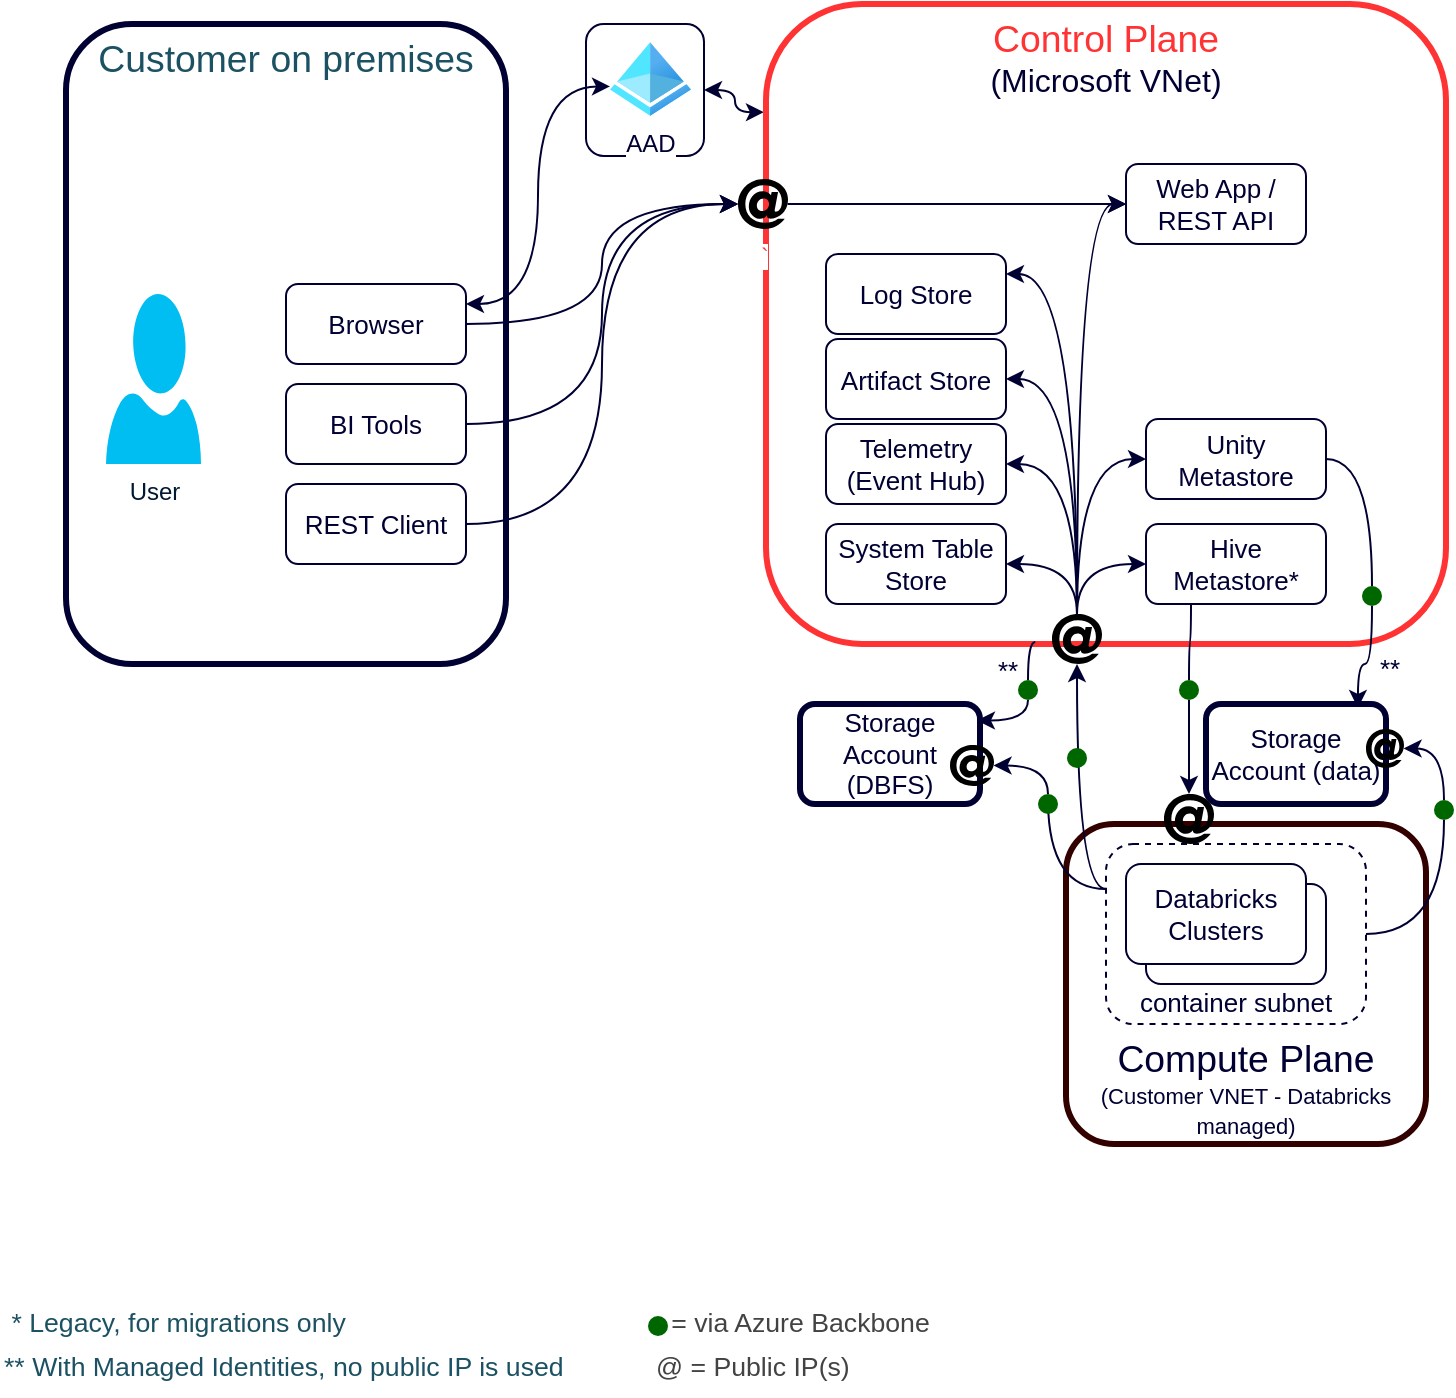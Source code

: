 <mxfile>
    <diagram id="8tLPDNWlVIPC6RaRik7p" name="Page-1">
        <mxGraphModel dx="480" dy="371" grid="0" gridSize="10" guides="1" tooltips="1" connect="1" arrows="1" fold="1" page="1" pageScale="1" pageWidth="827" pageHeight="1169" background="#ffffff" math="0" shadow="0">
            <root>
                <mxCell id="0"/>
                <mxCell id="1" parent="0"/>
                <mxCell id="35" value="" style="edgeStyle=orthogonalEdgeStyle;html=1;strokeColor=#000033;fontSize=11;fontColor=#000033;entryX=-0.003;entryY=0.169;entryDx=0;entryDy=0;entryPerimeter=0;startArrow=classic;startFill=1;curved=1;" edge="1" parent="1" source="31" target="16">
                    <mxGeometry relative="1" as="geometry"/>
                </mxCell>
                <mxCell id="31" value="&lt;font style=&quot;font-size: 13px;&quot; color=&quot;#000033&quot;&gt;&lt;br&gt;&lt;/font&gt;" style="text;whiteSpace=wrap;html=1;strokeColor=#000033;align=center;verticalAlign=middle;fontColor=#001933;fillColor=#FFFFFF;rounded=1;" vertex="1" parent="1">
                    <mxGeometry x="330" y="450" width="59" height="66" as="geometry"/>
                </mxCell>
                <mxCell id="26" value="&lt;font face=&quot;DM Sans, sans-serif&quot;&gt;&lt;font style=&quot;&quot; color=&quot;#000033&quot;&gt;&lt;span style=&quot;font-size: 18.667px;&quot;&gt;Compute Plane&lt;/span&gt;&lt;br&gt;&lt;font style=&quot;font-size: 11px;&quot;&gt;(Customer VNET - Databricks managed)&lt;/font&gt;&lt;/font&gt;&lt;br&gt;&lt;/font&gt;" style="text;whiteSpace=wrap;html=1;strokeColor=#330000;fillColor=#FFFFFF;fillStyle=solid;align=center;verticalAlign=bottom;strokeWidth=3;rounded=1;" vertex="1" parent="1">
                    <mxGeometry x="570" y="850" width="180" height="160" as="geometry"/>
                </mxCell>
                <mxCell id="49" style="edgeStyle=orthogonalEdgeStyle;curved=1;html=1;exitX=0;exitY=0.25;exitDx=0;exitDy=0;entryX=0.5;entryY=1;entryDx=0;entryDy=0;entryPerimeter=0;strokeColor=#000033;fontSize=11;fontColor=#FF3333;startArrow=none;startFill=0;" edge="1" parent="1" source="29" target="44">
                    <mxGeometry relative="1" as="geometry"/>
                </mxCell>
                <mxCell id="58" style="edgeStyle=orthogonalEdgeStyle;curved=1;html=1;exitX=0.5;exitY=0;exitDx=0;exitDy=0;entryX=0.99;entryY=0.5;entryDx=0;entryDy=0;entryPerimeter=0;strokeColor=#000033;fontSize=11;fontColor=#FF3333;startArrow=none;startFill=0;" edge="1" parent="1" source="73" target="46">
                    <mxGeometry relative="1" as="geometry"/>
                </mxCell>
                <mxCell id="29" value="&lt;font style=&quot;font-size: 13px;&quot; color=&quot;#000033&quot;&gt;container subnet&lt;br&gt;&lt;/font&gt;" style="text;whiteSpace=wrap;html=1;strokeColor=#000033;align=center;verticalAlign=bottom;fontColor=#001933;fillColor=#FFFFFF;dashed=1;rounded=1;" vertex="1" parent="1">
                    <mxGeometry x="590" y="860" width="130" height="90" as="geometry"/>
                </mxCell>
                <mxCell id="3" value="&lt;meta charset=&quot;utf-8&quot;&gt;&lt;b id=&quot;docs-internal-guid-d76d5099-7fff-30b3-e31c-39ad6ec91f82&quot; style=&quot;font-weight:normal;&quot;&gt;&lt;p style=&quot;line-height: 1.2; margin-top: 0pt; margin-bottom: 0pt;&quot; dir=&quot;ltr&quot;&gt;&lt;span style=&quot;font-size: 14pt; font-family: &amp;quot;DM Sans&amp;quot;, sans-serif; color: rgb(27, 81, 98); background-color: transparent; font-weight: 500; font-style: normal; font-variant: normal; text-decoration: none; vertical-align: baseline;&quot;&gt;Customer on premises&lt;/span&gt;&lt;/p&gt;&lt;/b&gt;&lt;br class=&quot;Apple-interchange-newline&quot;&gt;" style="text;whiteSpace=wrap;html=1;strokeColor=#000033;fillColor=#FFFFFF;fillStyle=solid;align=center;strokeWidth=3;rounded=1;" vertex="1" parent="1">
                    <mxGeometry x="70" y="450" width="220" height="320" as="geometry"/>
                </mxCell>
                <mxCell id="38" style="edgeStyle=orthogonalEdgeStyle;curved=1;html=1;exitX=1;exitY=0.5;exitDx=0;exitDy=0;entryX=0;entryY=0.5;entryDx=0;entryDy=0;entryPerimeter=0;strokeColor=#000033;fontSize=11;fontColor=#FF3333;startArrow=none;startFill=0;" edge="1" parent="1" source="8" target="36">
                    <mxGeometry relative="1" as="geometry"/>
                </mxCell>
                <mxCell id="8" value="&lt;font style=&quot;font-size: 13px;&quot; color=&quot;#000033&quot; face=&quot;DM Sans, sans-serif&quot;&gt;BI Tools&lt;/font&gt;" style="text;whiteSpace=wrap;html=1;strokeColor=#000033;align=center;verticalAlign=middle;rounded=1;" vertex="1" parent="1">
                    <mxGeometry x="180" y="630" width="90" height="40" as="geometry"/>
                </mxCell>
                <mxCell id="11" value="&lt;font color=&quot;#001933&quot;&gt;User&lt;/font&gt;" style="verticalLabelPosition=bottom;html=1;verticalAlign=top;align=center;strokeColor=none;fillColor=#00BEF2;shape=mxgraph.azure.user;fillStyle=solid;" vertex="1" parent="1">
                    <mxGeometry x="90" y="585" width="47.5" height="85" as="geometry"/>
                </mxCell>
                <mxCell id="33" style="edgeStyle=orthogonalEdgeStyle;curved=1;html=1;exitX=1;exitY=0.25;exitDx=0;exitDy=0;entryX=0;entryY=0.6;entryDx=0;entryDy=0;entryPerimeter=0;fontSize=11;fontColor=#000033;strokeColor=#000033;startArrow=classic;startFill=1;" edge="1" parent="1" source="14" target="30">
                    <mxGeometry relative="1" as="geometry"/>
                </mxCell>
                <mxCell id="40" style="edgeStyle=orthogonalEdgeStyle;curved=1;html=1;exitX=1;exitY=0.5;exitDx=0;exitDy=0;entryX=0;entryY=0.5;entryDx=0;entryDy=0;entryPerimeter=0;strokeColor=#000033;fontSize=11;fontColor=#FF3333;startArrow=none;startFill=0;" edge="1" parent="1" source="14" target="36">
                    <mxGeometry relative="1" as="geometry"/>
                </mxCell>
                <mxCell id="14" value="&lt;font style=&quot;font-size: 13px;&quot; color=&quot;#000033&quot;&gt;Browser&lt;/font&gt;" style="text;whiteSpace=wrap;html=1;strokeColor=#000033;align=center;verticalAlign=middle;fontColor=#001933;rounded=1;" vertex="1" parent="1">
                    <mxGeometry x="180" y="580" width="90" height="40" as="geometry"/>
                </mxCell>
                <mxCell id="39" style="edgeStyle=orthogonalEdgeStyle;curved=1;html=1;exitX=1;exitY=0.5;exitDx=0;exitDy=0;entryX=0;entryY=0.5;entryDx=0;entryDy=0;entryPerimeter=0;strokeColor=#000033;fontSize=11;fontColor=#FF3333;startArrow=none;startFill=0;" edge="1" parent="1" source="15" target="36">
                    <mxGeometry relative="1" as="geometry"/>
                </mxCell>
                <mxCell id="15" value="&lt;font style=&quot;font-size: 13px;&quot; color=&quot;#000033&quot; face=&quot;DM Sans, sans-serif&quot;&gt;REST Client&lt;/font&gt;" style="text;whiteSpace=wrap;html=1;strokeColor=#000033;align=center;verticalAlign=middle;rounded=1;" vertex="1" parent="1">
                    <mxGeometry x="180" y="680" width="90" height="40" as="geometry"/>
                </mxCell>
                <mxCell id="16" value="&lt;font face=&quot;DM Sans, sans-serif&quot;&gt;&lt;span style=&quot;color: rgb(255, 51, 51); font-size: 18.667px;&quot;&gt;Control Plane&lt;/span&gt;&lt;br&gt;&lt;font color=&quot;#000033&quot; style=&quot;font-size: 16px;&quot;&gt;(Microsoft VNet)&lt;/font&gt;&lt;br&gt;&lt;/font&gt;" style="text;whiteSpace=wrap;html=1;strokeColor=#FF3333;fillColor=#FFFFFF;fillStyle=solid;align=center;strokeWidth=3;rounded=1;" vertex="1" parent="1">
                    <mxGeometry x="420" y="440" width="340" height="320" as="geometry"/>
                </mxCell>
                <mxCell id="17" value="&lt;font style=&quot;font-size: 13px;&quot; color=&quot;#000033&quot;&gt;Log Store&lt;/font&gt;" style="text;whiteSpace=wrap;html=1;strokeColor=#000033;align=center;verticalAlign=middle;fontColor=#001933;rounded=1;" vertex="1" parent="1">
                    <mxGeometry x="450" y="565" width="90" height="40" as="geometry"/>
                </mxCell>
                <mxCell id="18" value="&lt;font style=&quot;font-size: 13px;&quot; color=&quot;#000033&quot;&gt;Artifact Store&lt;/font&gt;" style="text;whiteSpace=wrap;html=1;strokeColor=#000033;align=center;verticalAlign=middle;fontColor=#001933;rounded=1;" vertex="1" parent="1">
                    <mxGeometry x="450" y="607.5" width="90" height="40" as="geometry"/>
                </mxCell>
                <mxCell id="19" value="&lt;font style=&quot;font-size: 13px;&quot; color=&quot;#000033&quot;&gt;Telemetry&lt;br&gt;(Event Hub)&lt;br&gt;&lt;/font&gt;" style="text;whiteSpace=wrap;html=1;strokeColor=#000033;align=center;verticalAlign=middle;fontColor=#001933;rounded=1;" vertex="1" parent="1">
                    <mxGeometry x="450" y="650" width="90" height="40" as="geometry"/>
                </mxCell>
                <mxCell id="20" value="&lt;font style=&quot;font-size: 13px;&quot; color=&quot;#000033&quot;&gt;System Table Store&lt;br&gt;&lt;/font&gt;" style="text;whiteSpace=wrap;html=1;strokeColor=#000033;align=center;verticalAlign=middle;fontColor=#001933;rounded=1;" vertex="1" parent="1">
                    <mxGeometry x="450" y="700" width="90" height="40" as="geometry"/>
                </mxCell>
                <mxCell id="21" value="&lt;font style=&quot;font-size: 13px;&quot; color=&quot;#000033&quot;&gt;Web App / REST API&lt;/font&gt;" style="text;whiteSpace=wrap;html=1;strokeColor=#000033;align=center;verticalAlign=middle;fontColor=#001933;rounded=1;" vertex="1" parent="1">
                    <mxGeometry x="600" y="520" width="90" height="40" as="geometry"/>
                </mxCell>
                <mxCell id="42" style="edgeStyle=orthogonalEdgeStyle;curved=1;html=1;exitX=0.5;exitY=1;exitDx=0;exitDy=0;entryX=0.844;entryY=0.04;entryDx=0;entryDy=0;entryPerimeter=0;strokeColor=#000033;fontSize=11;fontColor=#FF3333;startArrow=none;startFill=0;" edge="1" parent="1" source="75" target="25">
                    <mxGeometry relative="1" as="geometry">
                        <Array as="points">
                            <mxPoint x="723" y="770"/>
                            <mxPoint x="716" y="770"/>
                        </Array>
                    </mxGeometry>
                </mxCell>
                <mxCell id="22" value="&lt;font style=&quot;font-size: 13px;&quot; color=&quot;#000033&quot;&gt;Unity Metastore&lt;/font&gt;" style="text;whiteSpace=wrap;html=1;strokeColor=#000033;align=center;verticalAlign=middle;fontColor=#001933;rounded=1;" vertex="1" parent="1">
                    <mxGeometry x="610" y="647.5" width="90" height="40" as="geometry"/>
                </mxCell>
                <mxCell id="50" style="edgeStyle=orthogonalEdgeStyle;curved=1;html=1;exitX=0.5;exitY=1;exitDx=0;exitDy=0;entryX=0.5;entryY=0;entryDx=0;entryDy=0;entryPerimeter=0;strokeColor=#000033;fontSize=11;fontColor=#FF3333;startArrow=none;startFill=0;" edge="1" parent="1" source="71" target="47">
                    <mxGeometry relative="1" as="geometry"/>
                </mxCell>
                <mxCell id="23" value="&lt;font style=&quot;font-size: 13px;&quot; color=&quot;#000033&quot;&gt;Hive Metastore*&lt;/font&gt;" style="text;whiteSpace=wrap;html=1;strokeColor=#000033;align=center;verticalAlign=middle;fontColor=#001933;rounded=1;" vertex="1" parent="1">
                    <mxGeometry x="610" y="700" width="90" height="40" as="geometry"/>
                </mxCell>
                <mxCell id="24" value="&lt;font style=&quot;font-size: 13px;&quot; color=&quot;#000033&quot;&gt;Storage Account (DBFS)&lt;br&gt;&lt;/font&gt;" style="text;whiteSpace=wrap;html=1;strokeColor=#000033;align=center;verticalAlign=middle;fontColor=#001933;fillColor=#FFFFFF;strokeWidth=3;rounded=1;" vertex="1" parent="1">
                    <mxGeometry x="437" y="790" width="90" height="50" as="geometry"/>
                </mxCell>
                <mxCell id="25" value="&lt;font style=&quot;font-size: 13px;&quot; color=&quot;#000033&quot;&gt;Storage Account (data)&lt;br&gt;&lt;/font&gt;" style="text;whiteSpace=wrap;html=1;strokeColor=#000033;align=center;verticalAlign=middle;fontColor=#001933;fillColor=#FFFFFF;strokeWidth=3;rounded=1;" vertex="1" parent="1">
                    <mxGeometry x="640" y="790" width="90" height="50" as="geometry"/>
                </mxCell>
                <mxCell id="27" value="&lt;font style=&quot;font-size: 13px;&quot; color=&quot;#000033&quot;&gt;Databricks Clusters&lt;br&gt;&lt;/font&gt;" style="text;whiteSpace=wrap;html=1;strokeColor=#000033;align=center;verticalAlign=middle;fontColor=#001933;fillColor=#FFFFFF;rounded=1;" vertex="1" parent="1">
                    <mxGeometry x="610" y="880" width="90" height="50" as="geometry"/>
                </mxCell>
                <mxCell id="28" value="&lt;font style=&quot;font-size: 13px;&quot; color=&quot;#000033&quot;&gt;Databricks Clusters&lt;br&gt;&lt;/font&gt;" style="text;whiteSpace=wrap;html=1;strokeColor=#000033;align=center;verticalAlign=middle;fontColor=#001933;fillColor=#FFFFFF;rounded=1;" vertex="1" parent="1">
                    <mxGeometry x="600" y="870" width="90" height="50" as="geometry"/>
                </mxCell>
                <mxCell id="30" value="&lt;span style=&quot;background-color: rgb(255, 255, 255);&quot;&gt;AAD&lt;/span&gt;" style="aspect=fixed;html=1;points=[];align=center;image;fontSize=12;image=img/lib/azure2/identity/Azure_Active_Directory.svg;dashed=1;fillStyle=solid;strokeColor=#330000;fontColor=#000033;fillColor=#FFFFFF;imageBackground=none;" vertex="1" parent="1">
                    <mxGeometry x="342" y="459" width="40.47" height="37" as="geometry"/>
                </mxCell>
                <mxCell id="41" style="html=1;exitX=0.99;exitY=0.5;exitDx=0;exitDy=0;exitPerimeter=0;entryX=0;entryY=0.5;entryDx=0;entryDy=0;strokeColor=#000033;fontSize=11;fontColor=#FF3333;startArrow=none;startFill=0;" edge="1" parent="1" source="36" target="21">
                    <mxGeometry relative="1" as="geometry"/>
                </mxCell>
                <mxCell id="36" value="`" style="shape=mxgraph.signs.tech.at_1;html=1;pointerEvents=1;fillColor=#000000;strokeColor=none;verticalLabelPosition=bottom;verticalAlign=top;align=center;rounded=1;dashed=1;labelBackgroundColor=#FFFFFF;fillStyle=solid;strokeWidth=3;fontSize=11;fontColor=#FF3333;" vertex="1" parent="1">
                    <mxGeometry x="406" y="527.5" width="25" height="25" as="geometry"/>
                </mxCell>
                <mxCell id="51" style="edgeStyle=orthogonalEdgeStyle;curved=1;html=1;exitX=0.5;exitY=0;exitDx=0;exitDy=0;exitPerimeter=0;entryX=1;entryY=0.5;entryDx=0;entryDy=0;strokeColor=#000033;fontSize=11;fontColor=#FF3333;startArrow=none;startFill=0;" edge="1" parent="1" source="44" target="20">
                    <mxGeometry relative="1" as="geometry"/>
                </mxCell>
                <mxCell id="52" style="edgeStyle=orthogonalEdgeStyle;curved=1;html=1;exitX=0.5;exitY=0;exitDx=0;exitDy=0;exitPerimeter=0;entryX=1;entryY=0.5;entryDx=0;entryDy=0;strokeColor=#000033;fontSize=11;fontColor=#FF3333;startArrow=none;startFill=0;" edge="1" parent="1" source="44" target="19">
                    <mxGeometry relative="1" as="geometry"/>
                </mxCell>
                <mxCell id="53" style="edgeStyle=orthogonalEdgeStyle;curved=1;html=1;exitX=0.5;exitY=0;exitDx=0;exitDy=0;exitPerimeter=0;entryX=1;entryY=0.5;entryDx=0;entryDy=0;strokeColor=#000033;fontSize=11;fontColor=#FF3333;startArrow=none;startFill=0;" edge="1" parent="1" source="44" target="18">
                    <mxGeometry relative="1" as="geometry"/>
                </mxCell>
                <mxCell id="54" style="edgeStyle=orthogonalEdgeStyle;curved=1;html=1;exitX=0.5;exitY=0;exitDx=0;exitDy=0;exitPerimeter=0;entryX=1;entryY=0.25;entryDx=0;entryDy=0;strokeColor=#000033;fontSize=11;fontColor=#FF3333;startArrow=none;startFill=0;" edge="1" parent="1" source="44" target="17">
                    <mxGeometry relative="1" as="geometry"/>
                </mxCell>
                <mxCell id="55" style="edgeStyle=orthogonalEdgeStyle;curved=1;html=1;exitX=0.5;exitY=0;exitDx=0;exitDy=0;exitPerimeter=0;entryX=0;entryY=0.5;entryDx=0;entryDy=0;strokeColor=#000033;fontSize=11;fontColor=#FF3333;startArrow=none;startFill=0;" edge="1" parent="1" source="44" target="21">
                    <mxGeometry relative="1" as="geometry"/>
                </mxCell>
                <mxCell id="56" style="edgeStyle=orthogonalEdgeStyle;curved=1;html=1;exitX=0.5;exitY=0;exitDx=0;exitDy=0;exitPerimeter=0;entryX=0;entryY=0.5;entryDx=0;entryDy=0;strokeColor=#000033;fontSize=11;fontColor=#FF3333;startArrow=none;startFill=0;" edge="1" parent="1" source="44" target="22">
                    <mxGeometry relative="1" as="geometry"/>
                </mxCell>
                <mxCell id="57" style="edgeStyle=orthogonalEdgeStyle;curved=1;html=1;exitX=0.5;exitY=0;exitDx=0;exitDy=0;exitPerimeter=0;entryX=0;entryY=0.5;entryDx=0;entryDy=0;strokeColor=#000033;fontSize=11;fontColor=#FF3333;startArrow=none;startFill=0;" edge="1" parent="1" source="44" target="23">
                    <mxGeometry relative="1" as="geometry"/>
                </mxCell>
                <mxCell id="44" value="" style="shape=mxgraph.signs.tech.at_1;html=1;pointerEvents=1;fillColor=#000000;strokeColor=none;verticalLabelPosition=bottom;verticalAlign=top;align=center;rounded=1;dashed=1;labelBackgroundColor=#FFFFFF;fillStyle=solid;strokeWidth=3;fontSize=11;fontColor=#FF3333;" vertex="1" parent="1">
                    <mxGeometry x="563" y="745" width="25" height="25" as="geometry"/>
                </mxCell>
                <mxCell id="45" value="" style="shape=mxgraph.signs.tech.at_1;html=1;pointerEvents=1;fillColor=#000000;strokeColor=none;verticalLabelPosition=bottom;verticalAlign=top;align=center;rounded=1;dashed=1;labelBackgroundColor=#FFFFFF;fillStyle=solid;strokeWidth=3;fontSize=11;fontColor=#FF3333;" vertex="1" parent="1">
                    <mxGeometry x="512" y="810.5" width="22" height="20.5" as="geometry"/>
                </mxCell>
                <mxCell id="46" value="" style="shape=mxgraph.signs.tech.at_1;html=1;pointerEvents=1;fillColor=#000000;strokeColor=none;verticalLabelPosition=bottom;verticalAlign=top;align=center;rounded=1;dashed=1;labelBackgroundColor=#FFFFFF;fillStyle=solid;strokeWidth=3;fontSize=11;fontColor=#FF3333;" vertex="1" parent="1">
                    <mxGeometry x="720" y="802.5" width="19" height="19.5" as="geometry"/>
                </mxCell>
                <mxCell id="47" value="" style="shape=mxgraph.signs.tech.at_1;html=1;pointerEvents=1;fillColor=#000000;strokeColor=none;verticalLabelPosition=bottom;verticalAlign=top;align=center;rounded=1;dashed=1;labelBackgroundColor=#FFFFFF;fillStyle=solid;strokeWidth=3;fontSize=11;fontColor=#FF3333;" vertex="1" parent="1">
                    <mxGeometry x="619" y="835" width="25" height="25" as="geometry"/>
                </mxCell>
                <mxCell id="60" value="&lt;b id=&quot;docs-internal-guid-6aa26d23-7fff-3ce8-ccf2-91b5ecf91f61&quot; style=&quot;font-weight:normal;&quot;&gt;&lt;p style=&quot;line-height:1.38;margin-top:0pt;margin-bottom:0pt;&quot; dir=&quot;ltr&quot;&gt;&lt;span style=&quot;background-color: transparent; color: rgb(27, 81, 98); font-family: &amp;quot;DM Sans&amp;quot;, sans-serif; font-size: 10pt;&quot;&gt;&amp;nbsp;* Legacy, for migrations only&lt;/span&gt;&lt;/p&gt;&lt;p style=&quot;line-height:1.38;margin-top:0pt;margin-bottom:0pt;&quot; dir=&quot;ltr&quot;&gt;&lt;span style=&quot;background-color: transparent; color: rgb(27, 81, 98); font-family: &amp;quot;DM Sans&amp;quot;, sans-serif; font-size: 10pt;&quot;&gt;** With Managed Identities, no public IP is used&amp;nbsp;&lt;/span&gt;&lt;/p&gt;&lt;/b&gt;" style="text;whiteSpace=wrap;html=1;fontSize=16;fontColor=#000033;" vertex="1" parent="1">
                    <mxGeometry x="37" y="1081" width="383" height="55" as="geometry"/>
                </mxCell>
                <mxCell id="61" value="&lt;b id=&quot;docs-internal-guid-6aa26d23-7fff-3ce8-ccf2-91b5ecf91f61&quot; style=&quot;font-weight:normal;&quot;&gt;&lt;p style=&quot;line-height:1.38;margin-top:0pt;margin-bottom:0pt;&quot; dir=&quot;ltr&quot;&gt;&lt;span style=&quot;background-color: transparent; font-family: &amp;quot;DM Sans&amp;quot;, sans-serif; font-size: 14px;&quot;&gt;&lt;font color=&quot;#006600&quot;&gt;&amp;nbsp;&lt;/font&gt;&lt;/span&gt;&lt;span style=&quot;background-color: transparent; color: rgb(67, 67, 67); font-family: &amp;quot;DM Sans&amp;quot;, sans-serif; font-size: 10pt;&quot;&gt; = via Azure Backbone&lt;/span&gt;&lt;/p&gt;&lt;p style=&quot;line-height:1.38;margin-top:0pt;margin-bottom:0pt;&quot; dir=&quot;ltr&quot;&gt;&lt;span style=&quot;background-color: transparent; color: rgb(67, 67, 67); font-family: &amp;quot;DM Sans&amp;quot;, sans-serif; font-size: 10pt;&quot;&gt;@ = Public IP(s)&lt;/span&gt;&lt;/p&gt;&lt;/b&gt;" style="text;whiteSpace=wrap;html=1;fontSize=16;fontColor=#000033;" vertex="1" parent="1">
                    <mxGeometry x="363" y="1081" width="383" height="55" as="geometry"/>
                </mxCell>
                <mxCell id="62" value="" style="shape=ellipse;fillColor=#006600;strokeColor=none;html=1;sketch=0;rounded=1;dashed=1;labelBackgroundColor=#FFFFFF;fillStyle=solid;strokeWidth=3;fontSize=24;fontColor=#006600;" vertex="1" parent="1">
                    <mxGeometry x="361" y="1096" width="10" height="10" as="geometry"/>
                </mxCell>
                <mxCell id="66" value="" style="edgeStyle=orthogonalEdgeStyle;curved=1;html=1;exitX=0;exitY=0.25;exitDx=0;exitDy=0;strokeColor=#000033;fontSize=11;fontColor=#FF3333;startArrow=none;startFill=0;endArrow=none;" edge="1" parent="1" source="29">
                    <mxGeometry relative="1" as="geometry">
                        <mxPoint x="590" y="882.5" as="sourcePoint"/>
                        <mxPoint x="561" y="839" as="targetPoint"/>
                    </mxGeometry>
                </mxCell>
                <mxCell id="82" style="edgeStyle=orthogonalEdgeStyle;curved=1;html=1;exitX=0.5;exitY=0;exitDx=0;exitDy=0;entryX=0.99;entryY=0.5;entryDx=0;entryDy=0;entryPerimeter=0;strokeColor=#000033;fontSize=24;fontColor=#006600;startArrow=none;startFill=0;" edge="1" parent="1" source="64" target="45">
                    <mxGeometry relative="1" as="geometry"/>
                </mxCell>
                <mxCell id="64" value="" style="shape=ellipse;fillColor=#006600;strokeColor=none;html=1;sketch=0;rounded=1;dashed=1;labelBackgroundColor=#FFFFFF;fillStyle=solid;strokeWidth=3;fontSize=24;fontColor=#006600;" vertex="1" parent="1">
                    <mxGeometry x="556" y="835" width="10" height="10" as="geometry"/>
                </mxCell>
                <mxCell id="69" value="" style="edgeStyle=orthogonalEdgeStyle;curved=1;html=1;entryX=0.5;entryY=0;entryDx=0;entryDy=0;strokeColor=#000033;fontSize=11;fontColor=#FF3333;startArrow=none;startFill=0;endArrow=none;exitX=0.396;exitY=0.997;exitDx=0;exitDy=0;exitPerimeter=0;" edge="1" parent="1" source="16" target="68">
                    <mxGeometry relative="1" as="geometry">
                        <mxPoint x="553" y="760" as="sourcePoint"/>
                        <mxPoint x="533.78" y="812.75" as="targetPoint"/>
                        <Array as="points"/>
                    </mxGeometry>
                </mxCell>
                <mxCell id="83" style="edgeStyle=orthogonalEdgeStyle;curved=1;html=1;exitX=0.5;exitY=1;exitDx=0;exitDy=0;entryX=0.983;entryY=0.165;entryDx=0;entryDy=0;entryPerimeter=0;strokeColor=#000033;fontSize=24;fontColor=#006600;startArrow=none;startFill=0;" edge="1" parent="1" source="68" target="24">
                    <mxGeometry relative="1" as="geometry">
                        <Array as="points">
                            <mxPoint x="551" y="798"/>
                        </Array>
                    </mxGeometry>
                </mxCell>
                <mxCell id="68" value="" style="shape=ellipse;fillColor=#006600;strokeColor=none;html=1;sketch=0;rounded=1;dashed=1;labelBackgroundColor=#FFFFFF;fillStyle=solid;strokeWidth=3;fontSize=24;fontColor=#006600;" vertex="1" parent="1">
                    <mxGeometry x="546" y="778" width="10" height="10" as="geometry"/>
                </mxCell>
                <mxCell id="70" value="" style="shape=ellipse;fillColor=#006600;strokeColor=none;html=1;sketch=0;rounded=1;dashed=1;labelBackgroundColor=#FFFFFF;fillStyle=solid;strokeWidth=3;fontSize=24;fontColor=#006600;" vertex="1" parent="1">
                    <mxGeometry x="570.5" y="812" width="10" height="10" as="geometry"/>
                </mxCell>
                <mxCell id="72" value="" style="edgeStyle=orthogonalEdgeStyle;curved=1;html=1;exitX=0.25;exitY=1;exitDx=0;exitDy=0;entryX=0.5;entryY=0;entryDx=0;entryDy=0;entryPerimeter=0;strokeColor=#000033;fontSize=11;fontColor=#FF3333;startArrow=none;startFill=0;endArrow=none;" edge="1" parent="1" source="23" target="71">
                    <mxGeometry relative="1" as="geometry">
                        <mxPoint x="632.5" y="740" as="sourcePoint"/>
                        <mxPoint x="631.5" y="835" as="targetPoint"/>
                    </mxGeometry>
                </mxCell>
                <mxCell id="71" value="" style="shape=ellipse;fillColor=#006600;strokeColor=none;html=1;sketch=0;rounded=1;dashed=1;labelBackgroundColor=#FFFFFF;fillStyle=solid;strokeWidth=3;fontSize=24;fontColor=#006600;" vertex="1" parent="1">
                    <mxGeometry x="626.5" y="778" width="10" height="10" as="geometry"/>
                </mxCell>
                <mxCell id="74" value="" style="edgeStyle=orthogonalEdgeStyle;curved=1;html=1;exitX=1;exitY=0.5;exitDx=0;exitDy=0;entryX=0.5;entryY=1;entryDx=0;entryDy=0;strokeColor=#000033;fontSize=11;fontColor=#FF3333;startArrow=none;startFill=0;endArrow=none;" edge="1" parent="1" source="29" target="73">
                    <mxGeometry relative="1" as="geometry">
                        <mxPoint x="720" y="905" as="sourcePoint"/>
                        <mxPoint x="738.81" y="812.25" as="targetPoint"/>
                    </mxGeometry>
                </mxCell>
                <mxCell id="73" value="" style="shape=ellipse;fillColor=#006600;strokeColor=none;html=1;sketch=0;rounded=1;dashed=1;labelBackgroundColor=#FFFFFF;fillStyle=solid;strokeWidth=3;fontSize=24;fontColor=#006600;" vertex="1" parent="1">
                    <mxGeometry x="754" y="838" width="10" height="10" as="geometry"/>
                </mxCell>
                <mxCell id="76" value="" style="edgeStyle=orthogonalEdgeStyle;curved=1;html=1;exitX=1;exitY=0.5;exitDx=0;exitDy=0;entryX=0.5;entryY=0;entryDx=0;entryDy=0;strokeColor=#000033;fontSize=11;fontColor=#FF3333;startArrow=none;startFill=0;endArrow=none;" edge="1" parent="1" source="22" target="75">
                    <mxGeometry relative="1" as="geometry">
                        <mxPoint x="700" y="667.5" as="sourcePoint"/>
                        <mxPoint x="715.96" y="792" as="targetPoint"/>
                    </mxGeometry>
                </mxCell>
                <mxCell id="75" value="" style="shape=ellipse;fillColor=#006600;strokeColor=none;html=1;sketch=0;rounded=1;dashed=1;labelBackgroundColor=#FFFFFF;fillStyle=solid;strokeWidth=3;fontSize=24;fontColor=#006600;" vertex="1" parent="1">
                    <mxGeometry x="718" y="731" width="10" height="10" as="geometry"/>
                </mxCell>
                <mxCell id="85" value="&lt;font style=&quot;font-size: 13px;&quot; color=&quot;#000033&quot;&gt;**&lt;br&gt;&lt;/font&gt;" style="text;whiteSpace=wrap;html=1;strokeColor=none;align=center;verticalAlign=middle;fontColor=#001933;fillColor=#FFFFFF;rounded=1;" vertex="1" parent="1">
                    <mxGeometry x="723" y="760" width="18" height="23" as="geometry"/>
                </mxCell>
                <mxCell id="86" value="&lt;font style=&quot;font-size: 13px;&quot; color=&quot;#000033&quot;&gt;**&lt;br&gt;&lt;/font&gt;" style="text;whiteSpace=wrap;html=1;strokeColor=none;align=center;verticalAlign=middle;fontColor=#001933;fillColor=#FFFFFF;rounded=1;" vertex="1" parent="1">
                    <mxGeometry x="532" y="769" width="18" height="7" as="geometry"/>
                </mxCell>
            </root>
        </mxGraphModel>
    </diagram>
</mxfile>